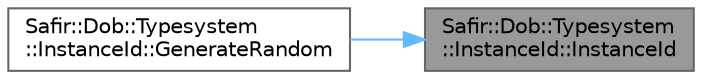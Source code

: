 digraph "Safir::Dob::Typesystem::InstanceId::InstanceId"
{
 // LATEX_PDF_SIZE
  bgcolor="transparent";
  edge [fontname=Helvetica,fontsize=10,labelfontname=Helvetica,labelfontsize=10];
  node [fontname=Helvetica,fontsize=10,shape=box,height=0.2,width=0.4];
  rankdir="RL";
  Node1 [label="Safir::Dob::Typesystem\l::InstanceId::InstanceId",height=0.2,width=0.4,color="gray40", fillcolor="grey60", style="filled", fontcolor="black",tooltip="Default constructor."];
  Node1 -> Node2 [dir="back",color="steelblue1",style="solid"];
  Node2 [label="Safir::Dob::Typesystem\l::InstanceId::GenerateRandom",height=0.2,width=0.4,color="grey40", fillcolor="white", style="filled",URL="$a01487.html#a5fc2683251d2d6f4e5ecc60c3120f63b",tooltip="Returns a random instance id."];
}
